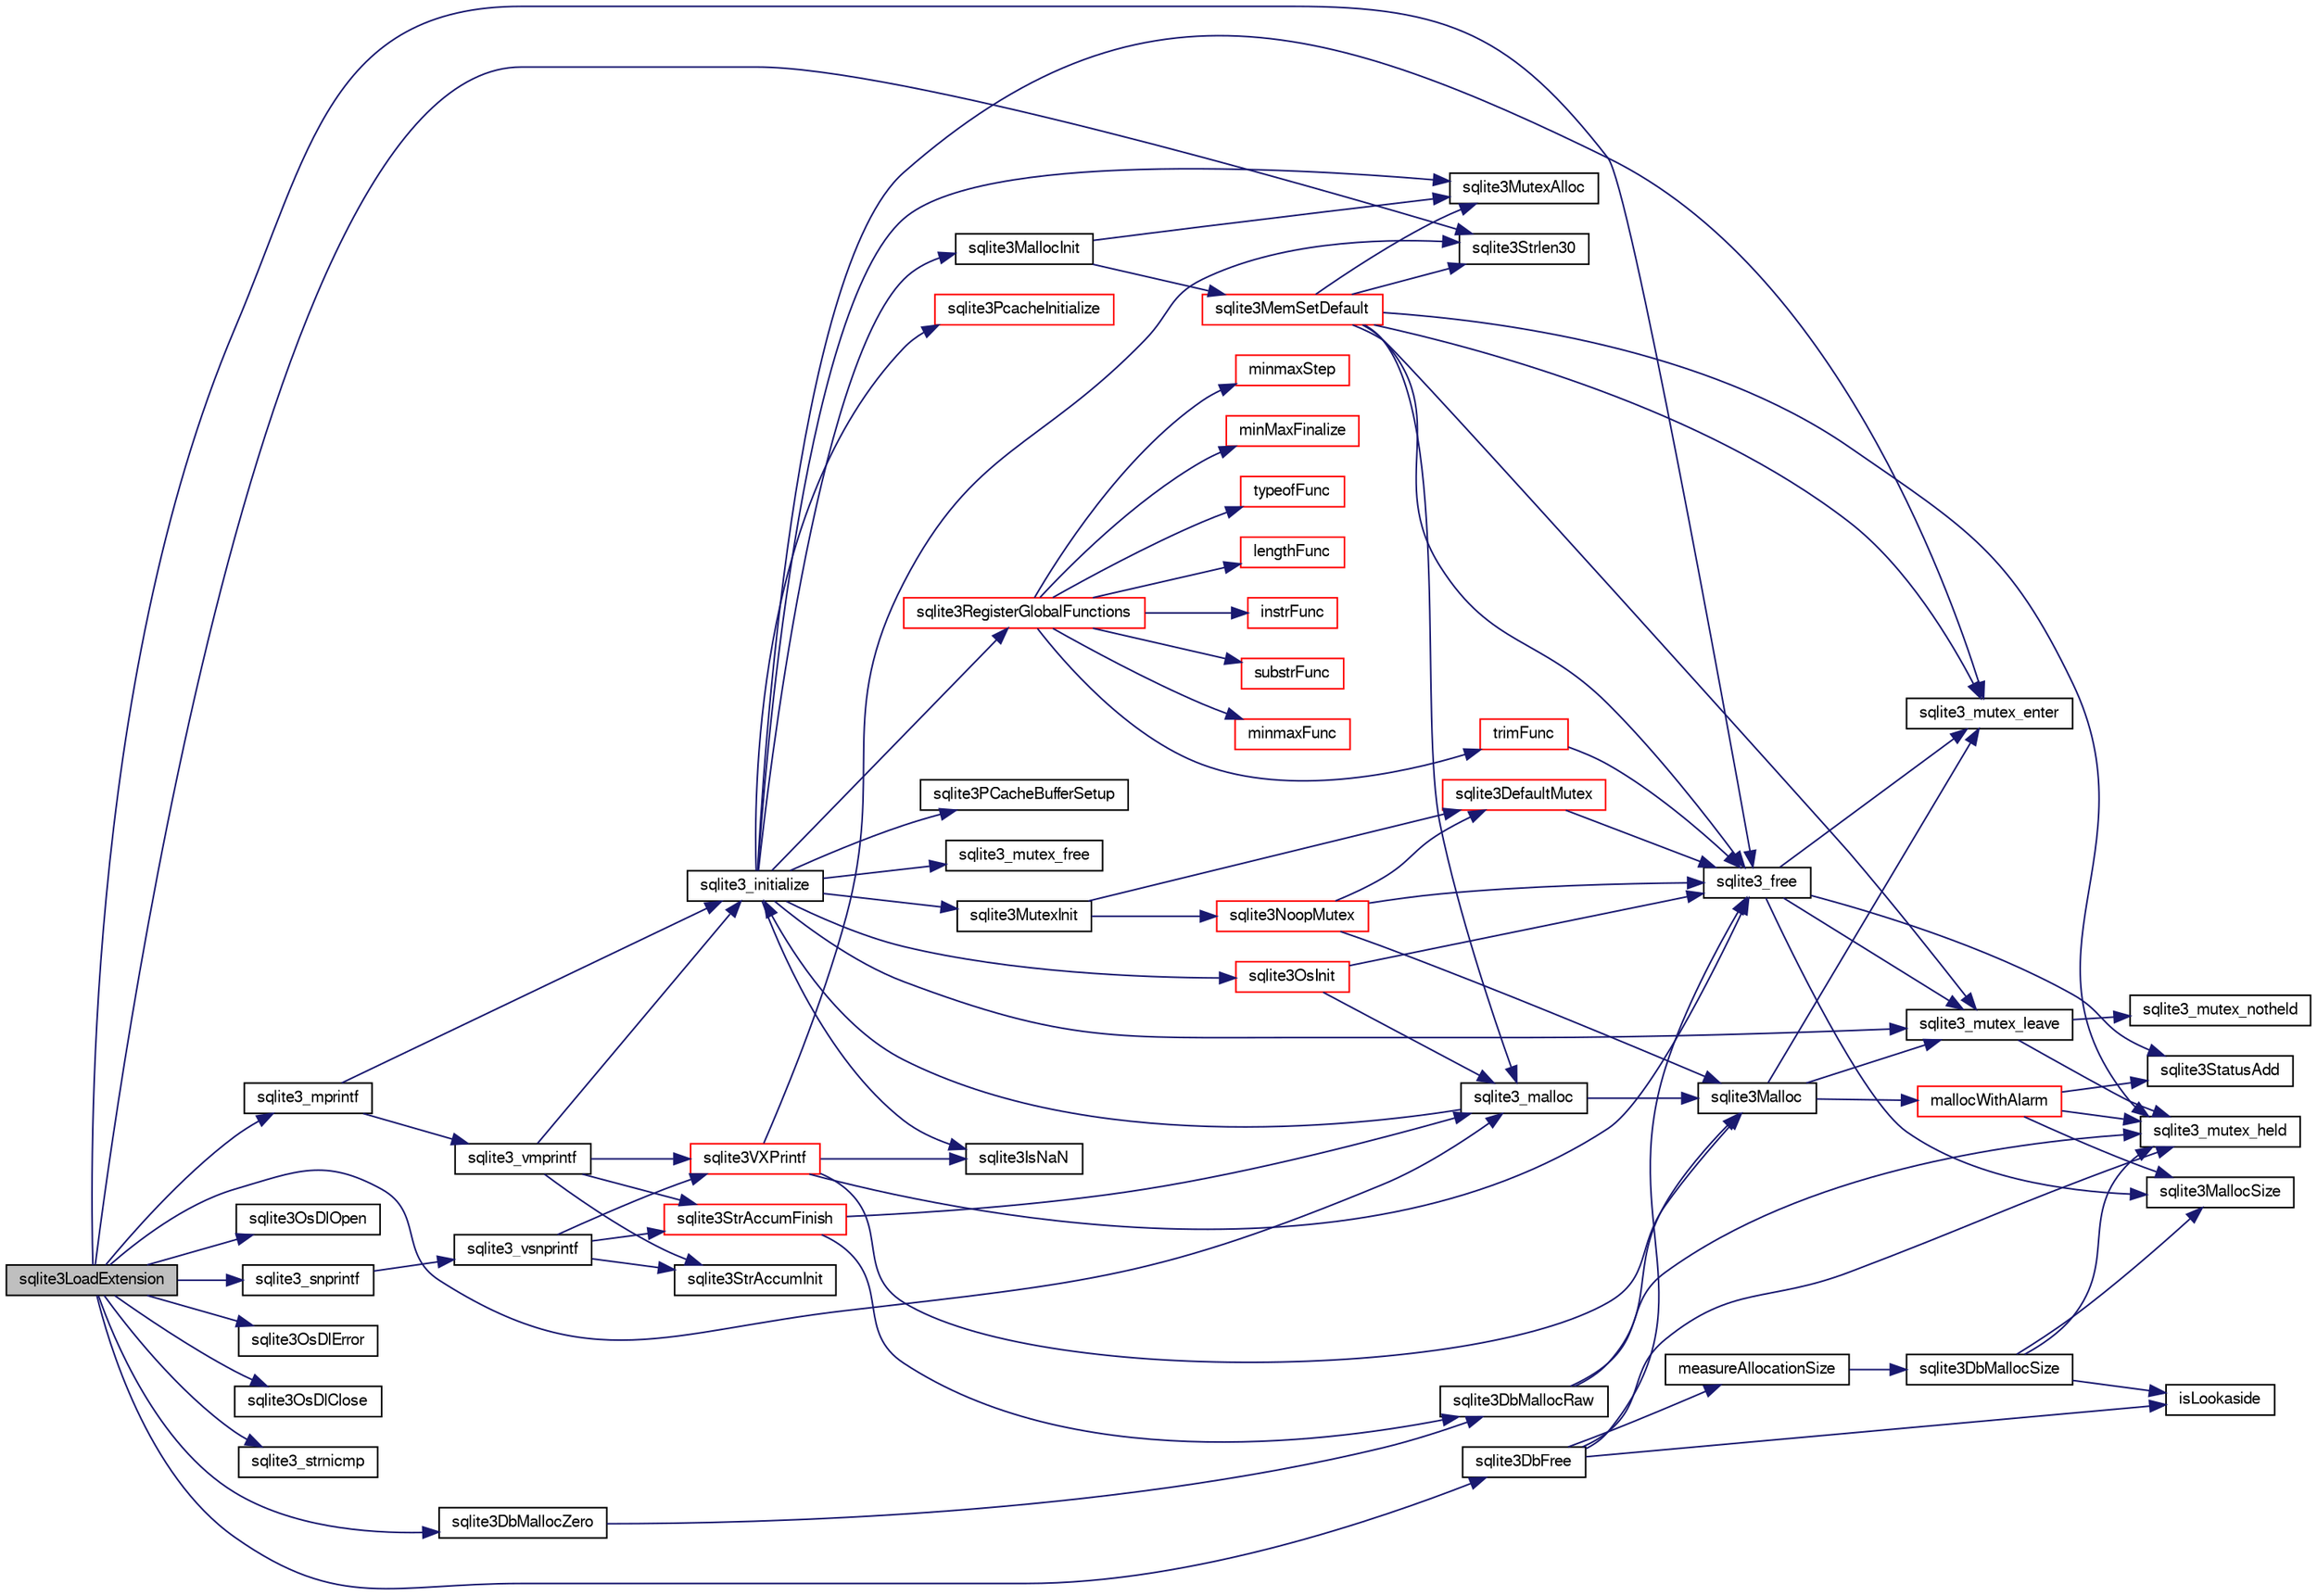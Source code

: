 digraph "sqlite3LoadExtension"
{
  edge [fontname="FreeSans",fontsize="10",labelfontname="FreeSans",labelfontsize="10"];
  node [fontname="FreeSans",fontsize="10",shape=record];
  rankdir="LR";
  Node575829 [label="sqlite3LoadExtension",height=0.2,width=0.4,color="black", fillcolor="grey75", style="filled", fontcolor="black"];
  Node575829 -> Node575830 [color="midnightblue",fontsize="10",style="solid",fontname="FreeSans"];
  Node575830 [label="sqlite3Strlen30",height=0.2,width=0.4,color="black", fillcolor="white", style="filled",URL="$sqlite3_8c.html#a3dcd80ba41f1a308193dee74857b62a7"];
  Node575829 -> Node575831 [color="midnightblue",fontsize="10",style="solid",fontname="FreeSans"];
  Node575831 [label="sqlite3_mprintf",height=0.2,width=0.4,color="black", fillcolor="white", style="filled",URL="$sqlite3_8c.html#a4ae85b8d9051570b833812ea1f7d632a"];
  Node575831 -> Node575832 [color="midnightblue",fontsize="10",style="solid",fontname="FreeSans"];
  Node575832 [label="sqlite3_initialize",height=0.2,width=0.4,color="black", fillcolor="white", style="filled",URL="$sqlite3_8c.html#ab0c0ee2d5d4cf8b28e9572296a8861df"];
  Node575832 -> Node575833 [color="midnightblue",fontsize="10",style="solid",fontname="FreeSans"];
  Node575833 [label="sqlite3MutexInit",height=0.2,width=0.4,color="black", fillcolor="white", style="filled",URL="$sqlite3_8c.html#a7906afcdd1cdb3d0007eb932398a1158"];
  Node575833 -> Node575834 [color="midnightblue",fontsize="10",style="solid",fontname="FreeSans"];
  Node575834 [label="sqlite3DefaultMutex",height=0.2,width=0.4,color="red", fillcolor="white", style="filled",URL="$sqlite3_8c.html#ac895a71e325f9b2f9b862f737c17aca8"];
  Node575834 -> Node575851 [color="midnightblue",fontsize="10",style="solid",fontname="FreeSans"];
  Node575851 [label="sqlite3_free",height=0.2,width=0.4,color="black", fillcolor="white", style="filled",URL="$sqlite3_8c.html#a6552349e36a8a691af5487999ab09519"];
  Node575851 -> Node575840 [color="midnightblue",fontsize="10",style="solid",fontname="FreeSans"];
  Node575840 [label="sqlite3_mutex_enter",height=0.2,width=0.4,color="black", fillcolor="white", style="filled",URL="$sqlite3_8c.html#a1c12cde690bd89f104de5cbad12a6bf5"];
  Node575851 -> Node575849 [color="midnightblue",fontsize="10",style="solid",fontname="FreeSans"];
  Node575849 [label="sqlite3StatusAdd",height=0.2,width=0.4,color="black", fillcolor="white", style="filled",URL="$sqlite3_8c.html#afa029f93586aeab4cc85360905dae9cd"];
  Node575851 -> Node575848 [color="midnightblue",fontsize="10",style="solid",fontname="FreeSans"];
  Node575848 [label="sqlite3MallocSize",height=0.2,width=0.4,color="black", fillcolor="white", style="filled",URL="$sqlite3_8c.html#acf5d2a5f35270bafb050bd2def576955"];
  Node575851 -> Node575846 [color="midnightblue",fontsize="10",style="solid",fontname="FreeSans"];
  Node575846 [label="sqlite3_mutex_leave",height=0.2,width=0.4,color="black", fillcolor="white", style="filled",URL="$sqlite3_8c.html#a5838d235601dbd3c1fa993555c6bcc93"];
  Node575846 -> Node575842 [color="midnightblue",fontsize="10",style="solid",fontname="FreeSans"];
  Node575842 [label="sqlite3_mutex_held",height=0.2,width=0.4,color="black", fillcolor="white", style="filled",URL="$sqlite3_8c.html#acf77da68932b6bc163c5e68547ecc3e7"];
  Node575846 -> Node575847 [color="midnightblue",fontsize="10",style="solid",fontname="FreeSans"];
  Node575847 [label="sqlite3_mutex_notheld",height=0.2,width=0.4,color="black", fillcolor="white", style="filled",URL="$sqlite3_8c.html#a83967c837c1c000d3b5adcfaa688f5dc"];
  Node575833 -> Node575855 [color="midnightblue",fontsize="10",style="solid",fontname="FreeSans"];
  Node575855 [label="sqlite3NoopMutex",height=0.2,width=0.4,color="red", fillcolor="white", style="filled",URL="$sqlite3_8c.html#a09742cde9ef371d94f8201d2cdb543e4"];
  Node575855 -> Node575839 [color="midnightblue",fontsize="10",style="solid",fontname="FreeSans"];
  Node575839 [label="sqlite3Malloc",height=0.2,width=0.4,color="black", fillcolor="white", style="filled",URL="$sqlite3_8c.html#a361a2eaa846b1885f123abe46f5d8b2b"];
  Node575839 -> Node575840 [color="midnightblue",fontsize="10",style="solid",fontname="FreeSans"];
  Node575839 -> Node575841 [color="midnightblue",fontsize="10",style="solid",fontname="FreeSans"];
  Node575841 [label="mallocWithAlarm",height=0.2,width=0.4,color="red", fillcolor="white", style="filled",URL="$sqlite3_8c.html#ab070d5cf8e48ec8a6a43cf025d48598b"];
  Node575841 -> Node575842 [color="midnightblue",fontsize="10",style="solid",fontname="FreeSans"];
  Node575841 -> Node575848 [color="midnightblue",fontsize="10",style="solid",fontname="FreeSans"];
  Node575841 -> Node575849 [color="midnightblue",fontsize="10",style="solid",fontname="FreeSans"];
  Node575839 -> Node575846 [color="midnightblue",fontsize="10",style="solid",fontname="FreeSans"];
  Node575855 -> Node575851 [color="midnightblue",fontsize="10",style="solid",fontname="FreeSans"];
  Node575855 -> Node575834 [color="midnightblue",fontsize="10",style="solid",fontname="FreeSans"];
  Node575832 -> Node575863 [color="midnightblue",fontsize="10",style="solid",fontname="FreeSans"];
  Node575863 [label="sqlite3MutexAlloc",height=0.2,width=0.4,color="black", fillcolor="white", style="filled",URL="$sqlite3_8c.html#a0e3f432ee581f6876b590e7ad7e84e19"];
  Node575832 -> Node575840 [color="midnightblue",fontsize="10",style="solid",fontname="FreeSans"];
  Node575832 -> Node575864 [color="midnightblue",fontsize="10",style="solid",fontname="FreeSans"];
  Node575864 [label="sqlite3MallocInit",height=0.2,width=0.4,color="black", fillcolor="white", style="filled",URL="$sqlite3_8c.html#a9e06f9e7cad0d83ce80ab493c9533552"];
  Node575864 -> Node575865 [color="midnightblue",fontsize="10",style="solid",fontname="FreeSans"];
  Node575865 [label="sqlite3MemSetDefault",height=0.2,width=0.4,color="red", fillcolor="white", style="filled",URL="$sqlite3_8c.html#a162fbfd727e92c5f8f72625b5ff62549"];
  Node575865 -> Node575863 [color="midnightblue",fontsize="10",style="solid",fontname="FreeSans"];
  Node575865 -> Node575840 [color="midnightblue",fontsize="10",style="solid",fontname="FreeSans"];
  Node575865 -> Node575846 [color="midnightblue",fontsize="10",style="solid",fontname="FreeSans"];
  Node575865 -> Node575830 [color="midnightblue",fontsize="10",style="solid",fontname="FreeSans"];
  Node575865 -> Node575842 [color="midnightblue",fontsize="10",style="solid",fontname="FreeSans"];
  Node575865 -> Node575920 [color="midnightblue",fontsize="10",style="solid",fontname="FreeSans"];
  Node575920 [label="sqlite3_malloc",height=0.2,width=0.4,color="black", fillcolor="white", style="filled",URL="$sqlite3_8c.html#ac79dba55fc32b6a840cf5a9769bce7cd"];
  Node575920 -> Node575832 [color="midnightblue",fontsize="10",style="solid",fontname="FreeSans"];
  Node575920 -> Node575839 [color="midnightblue",fontsize="10",style="solid",fontname="FreeSans"];
  Node575865 -> Node575851 [color="midnightblue",fontsize="10",style="solid",fontname="FreeSans"];
  Node575864 -> Node575863 [color="midnightblue",fontsize="10",style="solid",fontname="FreeSans"];
  Node575832 -> Node575846 [color="midnightblue",fontsize="10",style="solid",fontname="FreeSans"];
  Node575832 -> Node575958 [color="midnightblue",fontsize="10",style="solid",fontname="FreeSans"];
  Node575958 [label="sqlite3RegisterGlobalFunctions",height=0.2,width=0.4,color="red", fillcolor="white", style="filled",URL="$sqlite3_8c.html#a9f75bd111010f29e1b8d74344473c4ec"];
  Node575958 -> Node575959 [color="midnightblue",fontsize="10",style="solid",fontname="FreeSans"];
  Node575959 [label="trimFunc",height=0.2,width=0.4,color="red", fillcolor="white", style="filled",URL="$sqlite3_8c.html#afad56dbe7f08139a630156e644b14704"];
  Node575959 -> Node575851 [color="midnightblue",fontsize="10",style="solid",fontname="FreeSans"];
  Node575958 -> Node575972 [color="midnightblue",fontsize="10",style="solid",fontname="FreeSans"];
  Node575972 [label="minmaxFunc",height=0.2,width=0.4,color="red", fillcolor="white", style="filled",URL="$sqlite3_8c.html#a4d00f48b948fd73cb70bcfd1efc0bfb0"];
  Node575958 -> Node575981 [color="midnightblue",fontsize="10",style="solid",fontname="FreeSans"];
  Node575981 [label="minmaxStep",height=0.2,width=0.4,color="red", fillcolor="white", style="filled",URL="$sqlite3_8c.html#a5b4c0da0f3b61d7ff25ebd30aa22cca4"];
  Node575958 -> Node575985 [color="midnightblue",fontsize="10",style="solid",fontname="FreeSans"];
  Node575985 [label="minMaxFinalize",height=0.2,width=0.4,color="red", fillcolor="white", style="filled",URL="$sqlite3_8c.html#a0439dd90934a2dee93517c50884d5924"];
  Node575958 -> Node575986 [color="midnightblue",fontsize="10",style="solid",fontname="FreeSans"];
  Node575986 [label="typeofFunc",height=0.2,width=0.4,color="red", fillcolor="white", style="filled",URL="$sqlite3_8c.html#aba6c564ff0d6b017de448469d0fb243f"];
  Node575958 -> Node575987 [color="midnightblue",fontsize="10",style="solid",fontname="FreeSans"];
  Node575987 [label="lengthFunc",height=0.2,width=0.4,color="red", fillcolor="white", style="filled",URL="$sqlite3_8c.html#affdabf006c37c26a1c3e325badb83546"];
  Node575958 -> Node575992 [color="midnightblue",fontsize="10",style="solid",fontname="FreeSans"];
  Node575992 [label="instrFunc",height=0.2,width=0.4,color="red", fillcolor="white", style="filled",URL="$sqlite3_8c.html#a8f86ca540b92ac28aaefaa126170cf8c"];
  Node575958 -> Node575994 [color="midnightblue",fontsize="10",style="solid",fontname="FreeSans"];
  Node575994 [label="substrFunc",height=0.2,width=0.4,color="red", fillcolor="white", style="filled",URL="$sqlite3_8c.html#a8a8739d9af5589338113371e440b2734"];
  Node575832 -> Node576098 [color="midnightblue",fontsize="10",style="solid",fontname="FreeSans"];
  Node576098 [label="sqlite3PcacheInitialize",height=0.2,width=0.4,color="red", fillcolor="white", style="filled",URL="$sqlite3_8c.html#a2902c61ddc88bea002c4d69fe4052b1f"];
  Node575832 -> Node576099 [color="midnightblue",fontsize="10",style="solid",fontname="FreeSans"];
  Node576099 [label="sqlite3OsInit",height=0.2,width=0.4,color="red", fillcolor="white", style="filled",URL="$sqlite3_8c.html#afeaa886fe1ca086a30fd278b1d069762"];
  Node576099 -> Node575920 [color="midnightblue",fontsize="10",style="solid",fontname="FreeSans"];
  Node576099 -> Node575851 [color="midnightblue",fontsize="10",style="solid",fontname="FreeSans"];
  Node575832 -> Node576103 [color="midnightblue",fontsize="10",style="solid",fontname="FreeSans"];
  Node576103 [label="sqlite3PCacheBufferSetup",height=0.2,width=0.4,color="black", fillcolor="white", style="filled",URL="$sqlite3_8c.html#ad18a1eebefdfbc4254f473f7b0101937"];
  Node575832 -> Node576104 [color="midnightblue",fontsize="10",style="solid",fontname="FreeSans"];
  Node576104 [label="sqlite3_mutex_free",height=0.2,width=0.4,color="black", fillcolor="white", style="filled",URL="$sqlite3_8c.html#a2db2e72e08f6873afa9c61b0ec726fec"];
  Node575832 -> Node575895 [color="midnightblue",fontsize="10",style="solid",fontname="FreeSans"];
  Node575895 [label="sqlite3IsNaN",height=0.2,width=0.4,color="black", fillcolor="white", style="filled",URL="$sqlite3_8c.html#aed4d78203877c3486765ccbc7feebb50"];
  Node575831 -> Node576105 [color="midnightblue",fontsize="10",style="solid",fontname="FreeSans"];
  Node576105 [label="sqlite3_vmprintf",height=0.2,width=0.4,color="black", fillcolor="white", style="filled",URL="$sqlite3_8c.html#af83565027bac906c1485cb8b3516686b"];
  Node576105 -> Node575832 [color="midnightblue",fontsize="10",style="solid",fontname="FreeSans"];
  Node576105 -> Node575869 [color="midnightblue",fontsize="10",style="solid",fontname="FreeSans"];
  Node575869 [label="sqlite3StrAccumInit",height=0.2,width=0.4,color="black", fillcolor="white", style="filled",URL="$sqlite3_8c.html#aabf95e113b9d54d519cd15a56215f560"];
  Node576105 -> Node575870 [color="midnightblue",fontsize="10",style="solid",fontname="FreeSans"];
  Node575870 [label="sqlite3VXPrintf",height=0.2,width=0.4,color="red", fillcolor="white", style="filled",URL="$sqlite3_8c.html#a63c25806c9bd4a2b76f9a0eb232c6bde"];
  Node575870 -> Node575839 [color="midnightblue",fontsize="10",style="solid",fontname="FreeSans"];
  Node575870 -> Node575895 [color="midnightblue",fontsize="10",style="solid",fontname="FreeSans"];
  Node575870 -> Node575830 [color="midnightblue",fontsize="10",style="solid",fontname="FreeSans"];
  Node575870 -> Node575851 [color="midnightblue",fontsize="10",style="solid",fontname="FreeSans"];
  Node576105 -> Node575919 [color="midnightblue",fontsize="10",style="solid",fontname="FreeSans"];
  Node575919 [label="sqlite3StrAccumFinish",height=0.2,width=0.4,color="red", fillcolor="white", style="filled",URL="$sqlite3_8c.html#adb7f26b10ac1b847db6f000ef4c2e2ba"];
  Node575919 -> Node575881 [color="midnightblue",fontsize="10",style="solid",fontname="FreeSans"];
  Node575881 [label="sqlite3DbMallocRaw",height=0.2,width=0.4,color="black", fillcolor="white", style="filled",URL="$sqlite3_8c.html#abbe8be0cf7175e11ddc3e2218fad924e"];
  Node575881 -> Node575842 [color="midnightblue",fontsize="10",style="solid",fontname="FreeSans"];
  Node575881 -> Node575839 [color="midnightblue",fontsize="10",style="solid",fontname="FreeSans"];
  Node575919 -> Node575920 [color="midnightblue",fontsize="10",style="solid",fontname="FreeSans"];
  Node575829 -> Node576106 [color="midnightblue",fontsize="10",style="solid",fontname="FreeSans"];
  Node576106 [label="sqlite3OsDlOpen",height=0.2,width=0.4,color="black", fillcolor="white", style="filled",URL="$sqlite3_8c.html#a4596e40d4e5929f013de9509cb22d736"];
  Node575829 -> Node575851 [color="midnightblue",fontsize="10",style="solid",fontname="FreeSans"];
  Node575829 -> Node575920 [color="midnightblue",fontsize="10",style="solid",fontname="FreeSans"];
  Node575829 -> Node575917 [color="midnightblue",fontsize="10",style="solid",fontname="FreeSans"];
  Node575917 [label="sqlite3_snprintf",height=0.2,width=0.4,color="black", fillcolor="white", style="filled",URL="$sqlite3_8c.html#aa2695a752e971577f5784122f2013c40"];
  Node575917 -> Node575918 [color="midnightblue",fontsize="10",style="solid",fontname="FreeSans"];
  Node575918 [label="sqlite3_vsnprintf",height=0.2,width=0.4,color="black", fillcolor="white", style="filled",URL="$sqlite3_8c.html#a0862c03aea71d62847e452aa655add42"];
  Node575918 -> Node575869 [color="midnightblue",fontsize="10",style="solid",fontname="FreeSans"];
  Node575918 -> Node575870 [color="midnightblue",fontsize="10",style="solid",fontname="FreeSans"];
  Node575918 -> Node575919 [color="midnightblue",fontsize="10",style="solid",fontname="FreeSans"];
  Node575829 -> Node576107 [color="midnightblue",fontsize="10",style="solid",fontname="FreeSans"];
  Node576107 [label="sqlite3OsDlError",height=0.2,width=0.4,color="black", fillcolor="white", style="filled",URL="$sqlite3_8c.html#a2b2f1e5d972879c2c3eab7ed615e81cb"];
  Node575829 -> Node576108 [color="midnightblue",fontsize="10",style="solid",fontname="FreeSans"];
  Node576108 [label="sqlite3OsDlClose",height=0.2,width=0.4,color="black", fillcolor="white", style="filled",URL="$sqlite3_8c.html#a1d9a447fccc2165fab651ee10596e5f8"];
  Node575829 -> Node576109 [color="midnightblue",fontsize="10",style="solid",fontname="FreeSans"];
  Node576109 [label="sqlite3_strnicmp",height=0.2,width=0.4,color="black", fillcolor="white", style="filled",URL="$sqlite3_8c.html#a447f0d33bec85d66c5e1ea6c71e41101"];
  Node575829 -> Node576110 [color="midnightblue",fontsize="10",style="solid",fontname="FreeSans"];
  Node576110 [label="sqlite3DbMallocZero",height=0.2,width=0.4,color="black", fillcolor="white", style="filled",URL="$sqlite3_8c.html#a49cfebac9d6067a03442c92af73f33e4"];
  Node576110 -> Node575881 [color="midnightblue",fontsize="10",style="solid",fontname="FreeSans"];
  Node575829 -> Node575876 [color="midnightblue",fontsize="10",style="solid",fontname="FreeSans"];
  Node575876 [label="sqlite3DbFree",height=0.2,width=0.4,color="black", fillcolor="white", style="filled",URL="$sqlite3_8c.html#ac70ab821a6607b4a1b909582dc37a069"];
  Node575876 -> Node575842 [color="midnightblue",fontsize="10",style="solid",fontname="FreeSans"];
  Node575876 -> Node575877 [color="midnightblue",fontsize="10",style="solid",fontname="FreeSans"];
  Node575877 [label="measureAllocationSize",height=0.2,width=0.4,color="black", fillcolor="white", style="filled",URL="$sqlite3_8c.html#a45731e644a22fdb756e2b6337224217a"];
  Node575877 -> Node575878 [color="midnightblue",fontsize="10",style="solid",fontname="FreeSans"];
  Node575878 [label="sqlite3DbMallocSize",height=0.2,width=0.4,color="black", fillcolor="white", style="filled",URL="$sqlite3_8c.html#aa397e5a8a03495203a0767abf0a71f86"];
  Node575878 -> Node575848 [color="midnightblue",fontsize="10",style="solid",fontname="FreeSans"];
  Node575878 -> Node575842 [color="midnightblue",fontsize="10",style="solid",fontname="FreeSans"];
  Node575878 -> Node575879 [color="midnightblue",fontsize="10",style="solid",fontname="FreeSans"];
  Node575879 [label="isLookaside",height=0.2,width=0.4,color="black", fillcolor="white", style="filled",URL="$sqlite3_8c.html#a770fa05ff9717b75e16f4d968a77b897"];
  Node575876 -> Node575879 [color="midnightblue",fontsize="10",style="solid",fontname="FreeSans"];
  Node575876 -> Node575851 [color="midnightblue",fontsize="10",style="solid",fontname="FreeSans"];
}
